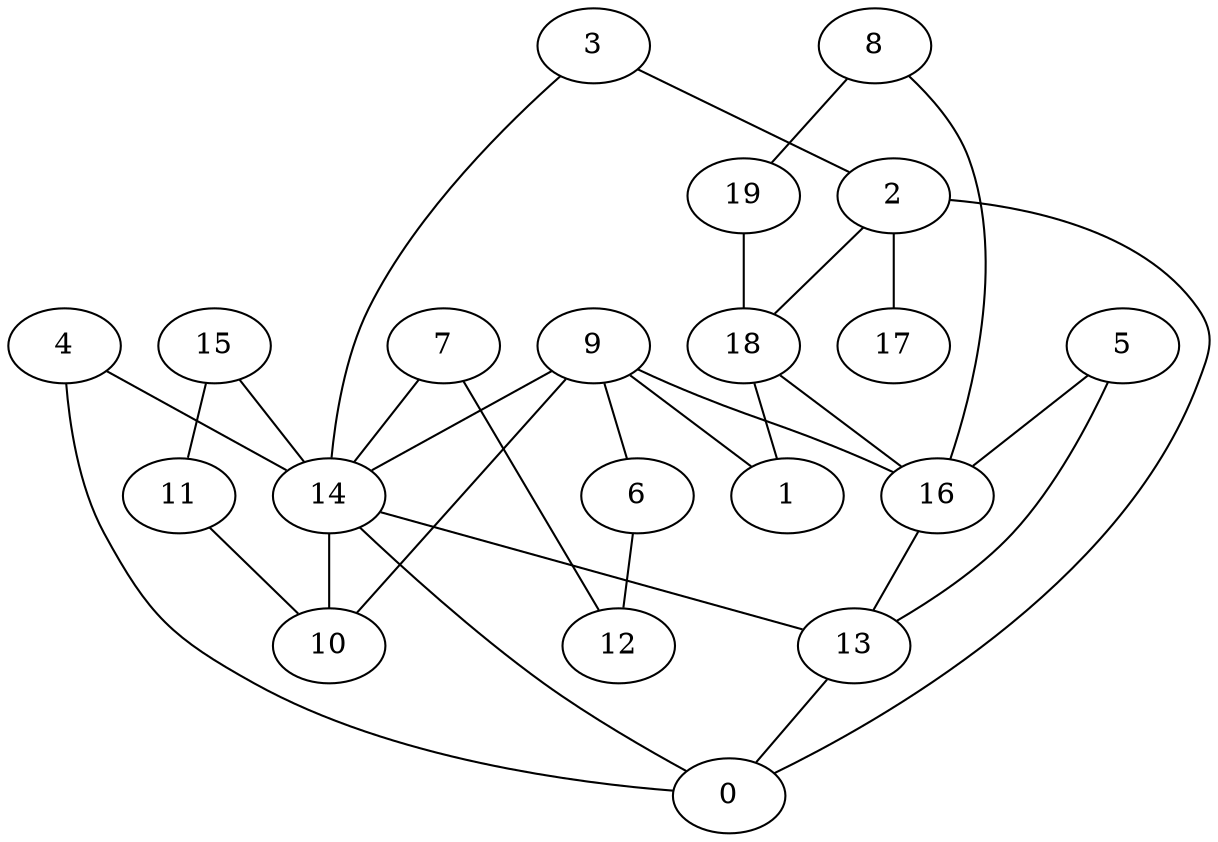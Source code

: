 digraph GG_graph {

subgraph G_graph {
edge [color = black]
"8" -> "16" [dir = none]
"19" -> "18" [dir = none]
"15" -> "14" [dir = none]
"14" -> "13" [dir = none]
"14" -> "0" [dir = none]
"14" -> "10" [dir = none]
"2" -> "17" [dir = none]
"2" -> "18" [dir = none]
"2" -> "0" [dir = none]
"7" -> "12" [dir = none]
"7" -> "14" [dir = none]
"3" -> "2" [dir = none]
"11" -> "10" [dir = none]
"5" -> "16" [dir = none]
"9" -> "6" [dir = none]
"9" -> "1" [dir = none]
"9" -> "16" [dir = none]
"9" -> "10" [dir = none]
"4" -> "0" [dir = none]
"3" -> "14" [dir = none]
"18" -> "1" [dir = none]
"5" -> "13" [dir = none]
"6" -> "12" [dir = none]
"13" -> "0" [dir = none]
"18" -> "16" [dir = none]
"9" -> "14" [dir = none]
"8" -> "19" [dir = none]
"4" -> "14" [dir = none]
"15" -> "11" [dir = none]
"16" -> "13" [dir = none]
}

}
